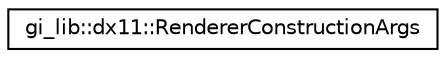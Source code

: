 digraph "Graphical Class Hierarchy"
{
  edge [fontname="Helvetica",fontsize="10",labelfontname="Helvetica",labelfontsize="10"];
  node [fontname="Helvetica",fontsize="10",shape=record];
  rankdir="LR";
  Node1 [label="gi_lib::dx11::RendererConstructionArgs",height=0.2,width=0.4,color="black", fillcolor="white", style="filled",URL="$structgi__lib_1_1dx11_1_1_renderer_construction_args.html",tooltip="Default arguments used to create all the DirectX11 renderers. "];
}
